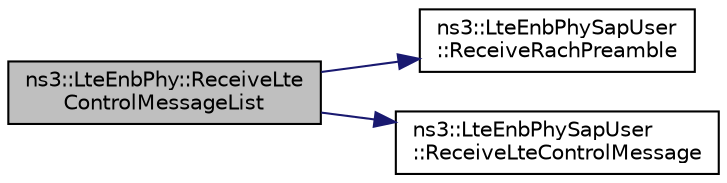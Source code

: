 digraph "ns3::LteEnbPhy::ReceiveLteControlMessageList"
{
  edge [fontname="Helvetica",fontsize="10",labelfontname="Helvetica",labelfontsize="10"];
  node [fontname="Helvetica",fontsize="10",shape=record];
  rankdir="LR";
  Node1 [label="ns3::LteEnbPhy::ReceiveLte\lControlMessageList",height=0.2,width=0.4,color="black", fillcolor="grey75", style="filled", fontcolor="black"];
  Node1 -> Node2 [color="midnightblue",fontsize="10",style="solid"];
  Node2 [label="ns3::LteEnbPhySapUser\l::ReceiveRachPreamble",height=0.2,width=0.4,color="black", fillcolor="white", style="filled",URL="$d5/d77/classns3_1_1LteEnbPhySapUser.html#a954e3c5ca07e0bf9f7a7f415a3c19bd5"];
  Node1 -> Node3 [color="midnightblue",fontsize="10",style="solid"];
  Node3 [label="ns3::LteEnbPhySapUser\l::ReceiveLteControlMessage",height=0.2,width=0.4,color="black", fillcolor="white", style="filled",URL="$d5/d77/classns3_1_1LteEnbPhySapUser.html#a8fb3e9a7b3e6820d2c0e5d1b2cb83195",tooltip="Receive SendLteControlMessage (PDCCH map, CQI feedbacks) using the ideal control channel. "];
}
